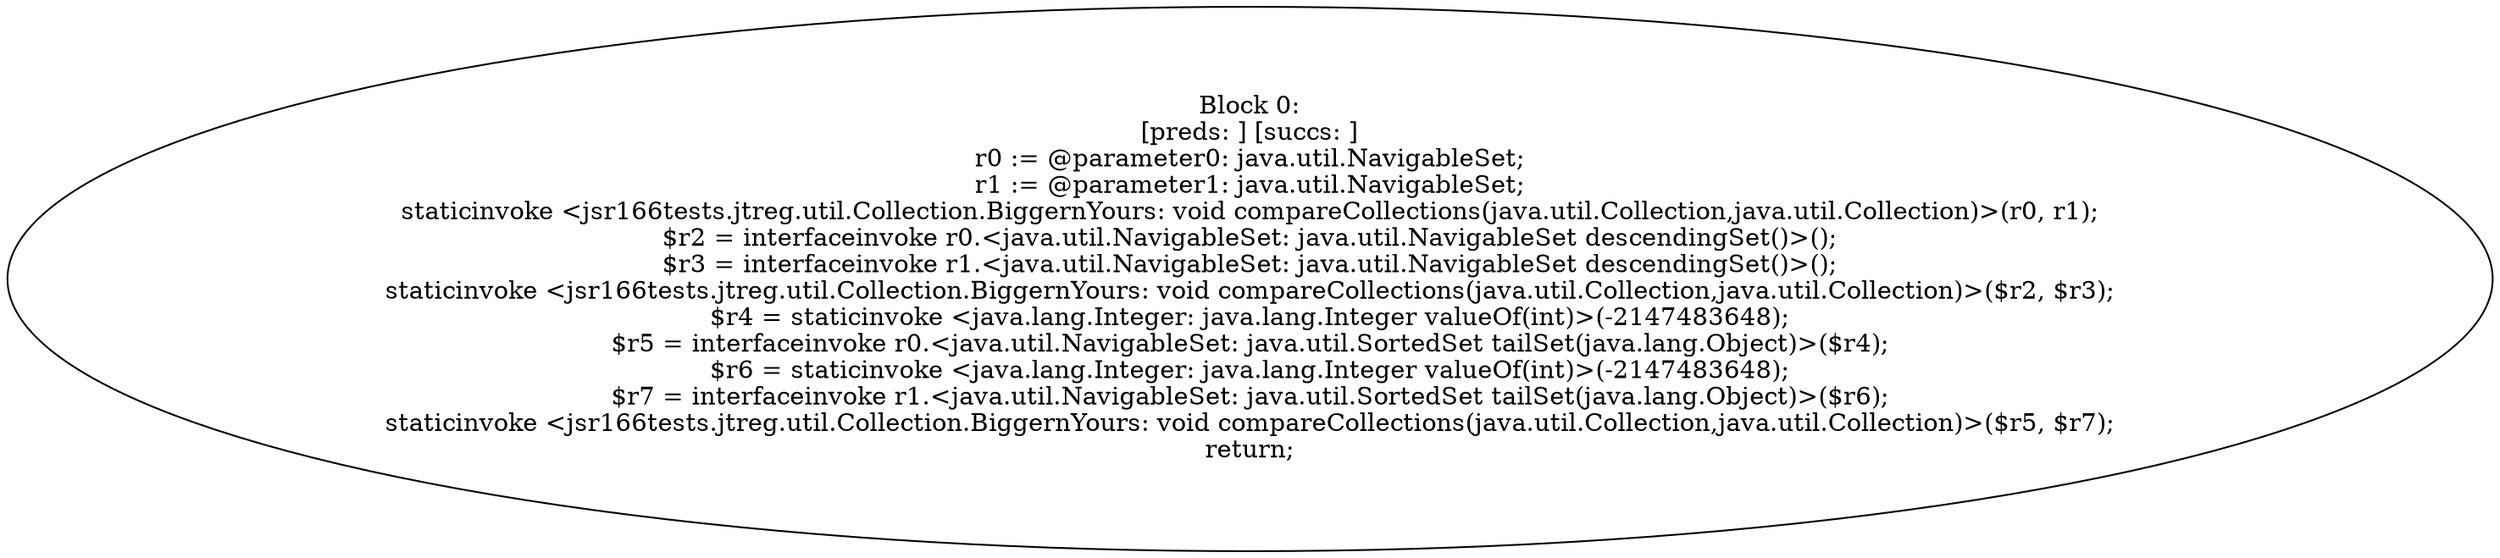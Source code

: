 digraph "unitGraph" {
    "Block 0:
[preds: ] [succs: ]
r0 := @parameter0: java.util.NavigableSet;
r1 := @parameter1: java.util.NavigableSet;
staticinvoke <jsr166tests.jtreg.util.Collection.BiggernYours: void compareCollections(java.util.Collection,java.util.Collection)>(r0, r1);
$r2 = interfaceinvoke r0.<java.util.NavigableSet: java.util.NavigableSet descendingSet()>();
$r3 = interfaceinvoke r1.<java.util.NavigableSet: java.util.NavigableSet descendingSet()>();
staticinvoke <jsr166tests.jtreg.util.Collection.BiggernYours: void compareCollections(java.util.Collection,java.util.Collection)>($r2, $r3);
$r4 = staticinvoke <java.lang.Integer: java.lang.Integer valueOf(int)>(-2147483648);
$r5 = interfaceinvoke r0.<java.util.NavigableSet: java.util.SortedSet tailSet(java.lang.Object)>($r4);
$r6 = staticinvoke <java.lang.Integer: java.lang.Integer valueOf(int)>(-2147483648);
$r7 = interfaceinvoke r1.<java.util.NavigableSet: java.util.SortedSet tailSet(java.lang.Object)>($r6);
staticinvoke <jsr166tests.jtreg.util.Collection.BiggernYours: void compareCollections(java.util.Collection,java.util.Collection)>($r5, $r7);
return;
"
}
